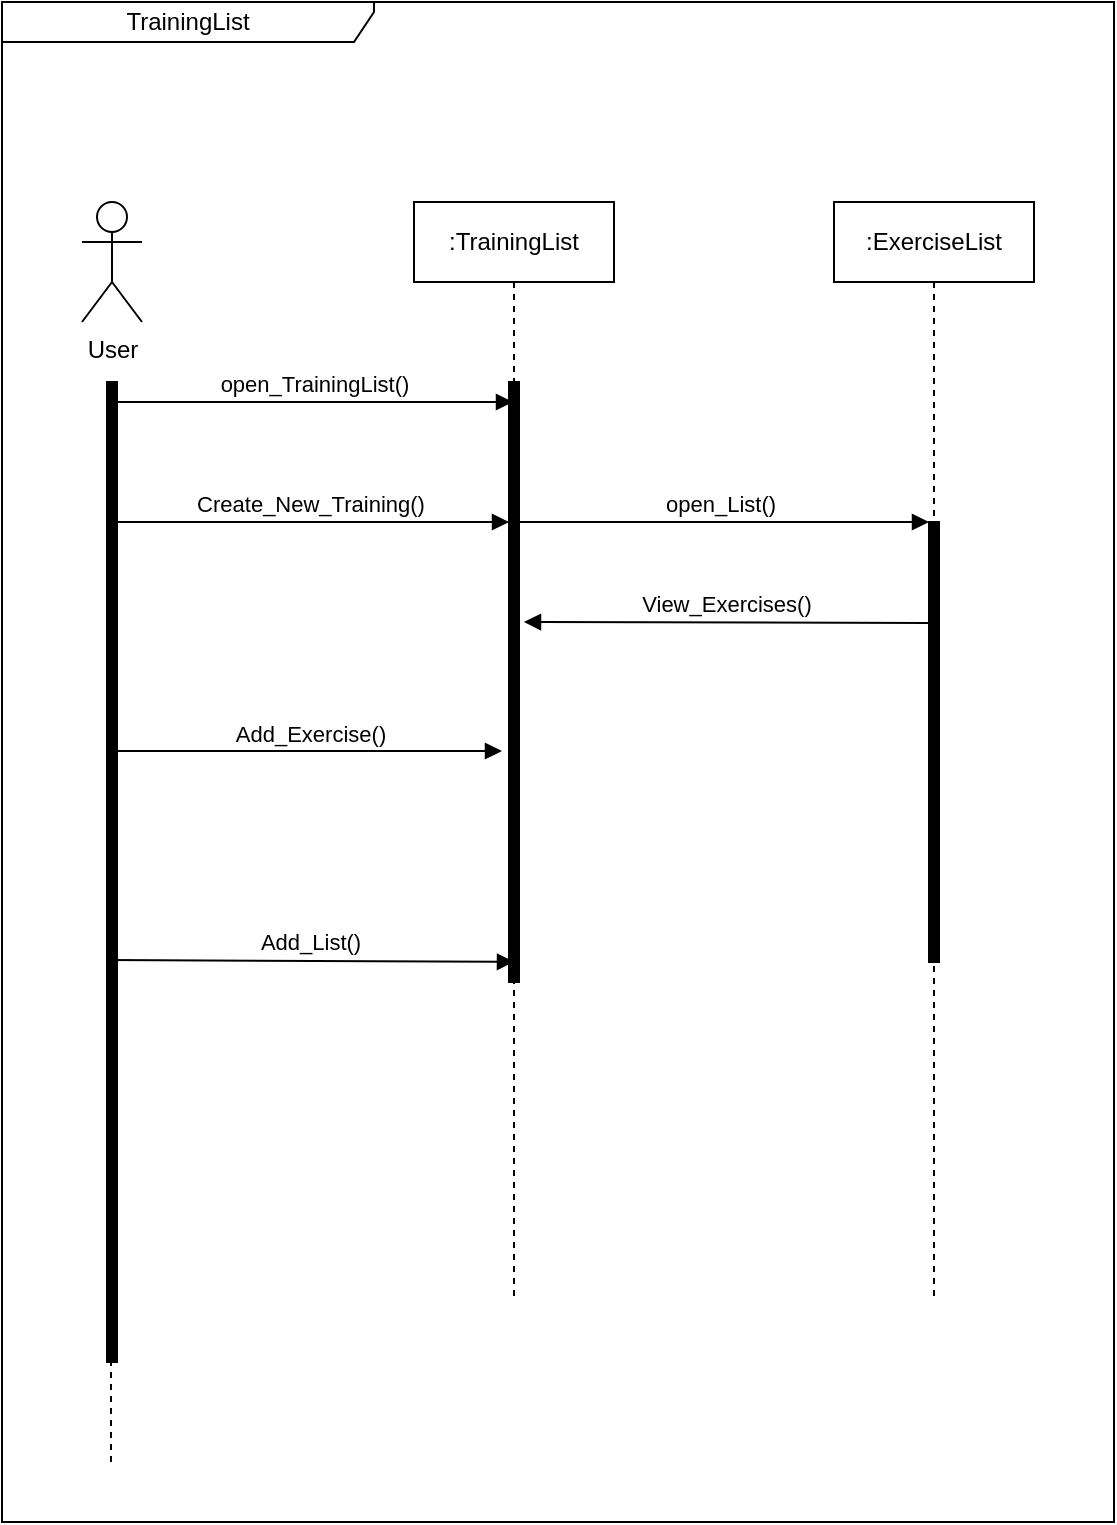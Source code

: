<mxfile version="21.2.3" type="device">
  <diagram name="Sayfa -1" id="TEqpdStRWoEY57JyKwiI">
    <mxGraphModel dx="1050" dy="566" grid="1" gridSize="10" guides="1" tooltips="1" connect="1" arrows="1" fold="1" page="1" pageScale="1" pageWidth="827" pageHeight="1169" math="0" shadow="0">
      <root>
        <mxCell id="0" />
        <mxCell id="1" parent="0" />
        <mxCell id="jCkudOth5E_gxkg3QjN1-1" value="TrainingList" style="shape=umlFrame;whiteSpace=wrap;html=1;pointerEvents=0;recursiveResize=0;container=1;collapsible=0;width=186;height=20;" vertex="1" parent="1">
          <mxGeometry x="14" y="10" width="556" height="760" as="geometry" />
        </mxCell>
        <mxCell id="jCkudOth5E_gxkg3QjN1-2" value="&lt;div&gt;User&lt;/div&gt;&lt;div&gt;&lt;br&gt;&lt;/div&gt;" style="shape=umlActor;verticalLabelPosition=bottom;verticalAlign=top;html=1;outlineConnect=0;" vertex="1" parent="jCkudOth5E_gxkg3QjN1-1">
          <mxGeometry x="40" y="100" width="30" height="60" as="geometry" />
        </mxCell>
        <mxCell id="jCkudOth5E_gxkg3QjN1-5" value="" style="html=1;points=[];perimeter=orthogonalPerimeter;fillColor=strokeColor;align=left;verticalAlign=top;spacingLeft=10;" vertex="1" parent="jCkudOth5E_gxkg3QjN1-1">
          <mxGeometry x="253.5" y="190" width="5" height="130" as="geometry" />
        </mxCell>
        <mxCell id="jCkudOth5E_gxkg3QjN1-7" value="" style="html=1;verticalAlign=bottom;labelBackgroundColor=none;endArrow=none;endFill=0;rounded=0;dashed=1;" edge="1" parent="jCkudOth5E_gxkg3QjN1-1" source="jCkudOth5E_gxkg3QjN1-19">
          <mxGeometry width="160" relative="1" as="geometry">
            <mxPoint x="54.5" y="649" as="sourcePoint" />
            <mxPoint x="54.5" y="190" as="targetPoint" />
            <Array as="points" />
          </mxGeometry>
        </mxCell>
        <mxCell id="jCkudOth5E_gxkg3QjN1-9" value=":TrainingList" style="shape=umlLifeline;perimeter=lifelinePerimeter;whiteSpace=wrap;html=1;container=1;dropTarget=0;collapsible=0;recursiveResize=0;outlineConnect=0;portConstraint=eastwest;newEdgeStyle={&quot;edgeStyle&quot;:&quot;elbowEdgeStyle&quot;,&quot;elbow&quot;:&quot;vertical&quot;,&quot;curved&quot;:0,&quot;rounded&quot;:0};" vertex="1" parent="jCkudOth5E_gxkg3QjN1-1">
          <mxGeometry x="206" y="100" width="100" height="550" as="geometry" />
        </mxCell>
        <mxCell id="jCkudOth5E_gxkg3QjN1-10" value="open_TrainingList()" style="html=1;verticalAlign=bottom;labelBackgroundColor=none;endArrow=block;endFill=1;rounded=0;" edge="1" parent="jCkudOth5E_gxkg3QjN1-1" target="jCkudOth5E_gxkg3QjN1-9">
          <mxGeometry x="0.003" width="160" relative="1" as="geometry">
            <mxPoint x="56" y="200" as="sourcePoint" />
            <mxPoint x="226" y="200" as="targetPoint" />
            <mxPoint as="offset" />
          </mxGeometry>
        </mxCell>
        <mxCell id="jCkudOth5E_gxkg3QjN1-18" value="" style="html=1;verticalAlign=bottom;labelBackgroundColor=none;endArrow=none;endFill=0;rounded=0;dashed=1;" edge="1" parent="jCkudOth5E_gxkg3QjN1-1" target="jCkudOth5E_gxkg3QjN1-19">
          <mxGeometry width="160" relative="1" as="geometry">
            <mxPoint x="54.5" y="730" as="sourcePoint" />
            <mxPoint x="68.5" y="200" as="targetPoint" />
          </mxGeometry>
        </mxCell>
        <mxCell id="jCkudOth5E_gxkg3QjN1-19" value="" style="html=1;points=[];perimeter=orthogonalPerimeter;fillColor=strokeColor;align=left;verticalAlign=top;spacingLeft=10;" vertex="1" parent="jCkudOth5E_gxkg3QjN1-1">
          <mxGeometry x="52.5" y="190" width="5" height="490" as="geometry" />
        </mxCell>
        <mxCell id="jCkudOth5E_gxkg3QjN1-20" value=":ExerciseList" style="shape=umlLifeline;perimeter=lifelinePerimeter;whiteSpace=wrap;html=1;container=1;dropTarget=0;collapsible=0;recursiveResize=0;outlineConnect=0;portConstraint=eastwest;newEdgeStyle={&quot;edgeStyle&quot;:&quot;elbowEdgeStyle&quot;,&quot;elbow&quot;:&quot;vertical&quot;,&quot;curved&quot;:0,&quot;rounded&quot;:0};" vertex="1" parent="jCkudOth5E_gxkg3QjN1-1">
          <mxGeometry x="416" y="100" width="100" height="550" as="geometry" />
        </mxCell>
        <mxCell id="jCkudOth5E_gxkg3QjN1-21" value="" style="html=1;points=[];perimeter=orthogonalPerimeter;fillColor=strokeColor;align=left;verticalAlign=top;spacingLeft=10;" vertex="1" parent="jCkudOth5E_gxkg3QjN1-1">
          <mxGeometry x="463.5" y="260" width="5" height="220" as="geometry" />
        </mxCell>
        <mxCell id="jCkudOth5E_gxkg3QjN1-24" value="View_Exercises()" style="html=1;verticalAlign=bottom;labelBackgroundColor=none;endArrow=none;endFill=0;rounded=0;entryX=0.5;entryY=0.19;entryDx=0;entryDy=0;entryPerimeter=0;startArrow=block;startFill=1;exitX=1.5;exitY=0;exitDx=0;exitDy=0;exitPerimeter=0;" edge="1" parent="jCkudOth5E_gxkg3QjN1-1" source="jCkudOth5E_gxkg3QjN1-25">
          <mxGeometry x="0.003" width="160" relative="1" as="geometry">
            <mxPoint x="256" y="310" as="sourcePoint" />
            <mxPoint x="463.5" y="310.5" as="targetPoint" />
            <mxPoint as="offset" />
          </mxGeometry>
        </mxCell>
        <mxCell id="jCkudOth5E_gxkg3QjN1-25" value="" style="html=1;points=[];perimeter=orthogonalPerimeter;fillColor=strokeColor;align=left;verticalAlign=top;spacingLeft=10;" vertex="1" parent="jCkudOth5E_gxkg3QjN1-1">
          <mxGeometry x="253.5" y="310" width="5" height="180" as="geometry" />
        </mxCell>
        <mxCell id="jCkudOth5E_gxkg3QjN1-26" value="Create_New_Training()" style="html=1;verticalAlign=bottom;labelBackgroundColor=none;endArrow=block;endFill=1;rounded=0;" edge="1" parent="jCkudOth5E_gxkg3QjN1-1">
          <mxGeometry x="0.003" width="160" relative="1" as="geometry">
            <mxPoint x="53.5" y="260" as="sourcePoint" />
            <mxPoint x="253.5" y="260" as="targetPoint" />
            <mxPoint as="offset" />
          </mxGeometry>
        </mxCell>
        <mxCell id="jCkudOth5E_gxkg3QjN1-27" value="open_List()" style="html=1;verticalAlign=bottom;labelBackgroundColor=none;endArrow=block;endFill=1;rounded=0;entryX=0.5;entryY=0.19;entryDx=0;entryDy=0;entryPerimeter=0;" edge="1" parent="jCkudOth5E_gxkg3QjN1-1">
          <mxGeometry x="0.003" width="160" relative="1" as="geometry">
            <mxPoint x="253.5" y="260" as="sourcePoint" />
            <mxPoint x="463.5" y="260" as="targetPoint" />
            <mxPoint as="offset" />
          </mxGeometry>
        </mxCell>
        <mxCell id="jCkudOth5E_gxkg3QjN1-29" value="Add_Exercise()" style="html=1;verticalAlign=bottom;labelBackgroundColor=none;endArrow=block;endFill=1;rounded=0;" edge="1" parent="jCkudOth5E_gxkg3QjN1-1">
          <mxGeometry x="0.003" width="160" relative="1" as="geometry">
            <mxPoint x="57.5" y="374.5" as="sourcePoint" />
            <mxPoint x="250" y="374.5" as="targetPoint" />
            <mxPoint as="offset" />
          </mxGeometry>
        </mxCell>
        <mxCell id="jCkudOth5E_gxkg3QjN1-30" value="Add_List()" style="html=1;verticalAlign=bottom;labelBackgroundColor=none;endArrow=block;endFill=1;rounded=0;entryX=0.5;entryY=0.944;entryDx=0;entryDy=0;entryPerimeter=0;" edge="1" parent="jCkudOth5E_gxkg3QjN1-1" target="jCkudOth5E_gxkg3QjN1-25">
          <mxGeometry x="0.003" width="160" relative="1" as="geometry">
            <mxPoint x="52.5" y="479" as="sourcePoint" />
            <mxPoint x="245" y="479" as="targetPoint" />
            <mxPoint as="offset" />
          </mxGeometry>
        </mxCell>
      </root>
    </mxGraphModel>
  </diagram>
</mxfile>
